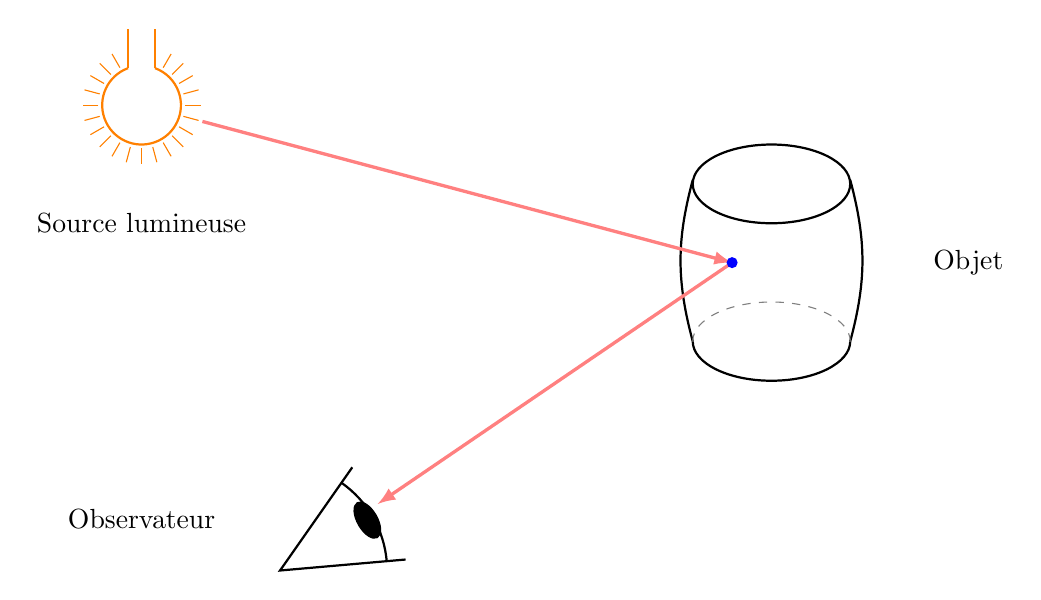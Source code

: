﻿\begin{tikzpicture}[scale=1]

% Ampoule
\begin{scope}[scale=0.5]
    \foreach \a in {60,45,...,-240}{
      \draw[orange] (\a:1.1) -- (\a:1.5);
    }

    \draw[thick, orange, fill=white] (110-360:1) arc (110-360:70:1);
    \draw[thick, orange] (70:1) -- ++(0,1);
    \draw[thick, orange] (110-360:1) -- ++(0,1);
\end{scope}

% Tonneau
\begin{scope}[shift={(8,-1)},scale=0.5]
  \draw[thick] (0,0) ellipse (2 and 1);
  \draw[thick] (-2,0.1) to[bend right=15] ++(0,-4.1);
  \draw[thick] (2,0.1) to[bend left=15] ++(0,-4.1);
  \draw[thick] (2,-4) arc (0:-180:2 and 1);
  \draw[gray,dashed] (2,-4) arc (0:180:2 and 1);
  \coordinate (P) at (-1,-2);

\end{scope}



% Oeil
% eye from Izaak Neutelings https://tikz.net/hyperbola/
\def\le{0.8}  % eye size eye
\def\ange{25} % eye opening angle
\def\lb{1.2}  % outgoing beam length
\def\ang{210} % outgoing beam scattering
\begin{scope}[shift={(5.5,-3.75)},scale=2,shift={(\ang:\lb+1.2*\le)},rotate=\ang+180]
  \draw[thick] (\ange:\le) -- (0,0) -- (-\ange:\le);
  \draw[thick] (\ange:0.85*\le) arc(\ange:-\ange:0.85*\le);
  %\draw[fill,brown] (0.75*\le,0) ellipse ({0.10*\le} and {0.21*\le});
  \draw[fill] (0.8*\le,0) ellipse ({0.08*\le} and {0.16*\le});
  \coordinate (O) at (0,0);
\end{scope}

\draw[very thick,->,>=latex,red!50,] (-15:0.8) -- (P);
\draw[very thick,->,>=latex,red!50, shorten >= 1.5 cm] (P) -- (O);

\fill[blue] (P) circle(2pt);

% Texte
\node at (0,-1.5) {Source lumineuse};
\node at (10.5,-2) {Objet};
\node at (0,-5.25) {Observateur};




\end{tikzpicture}